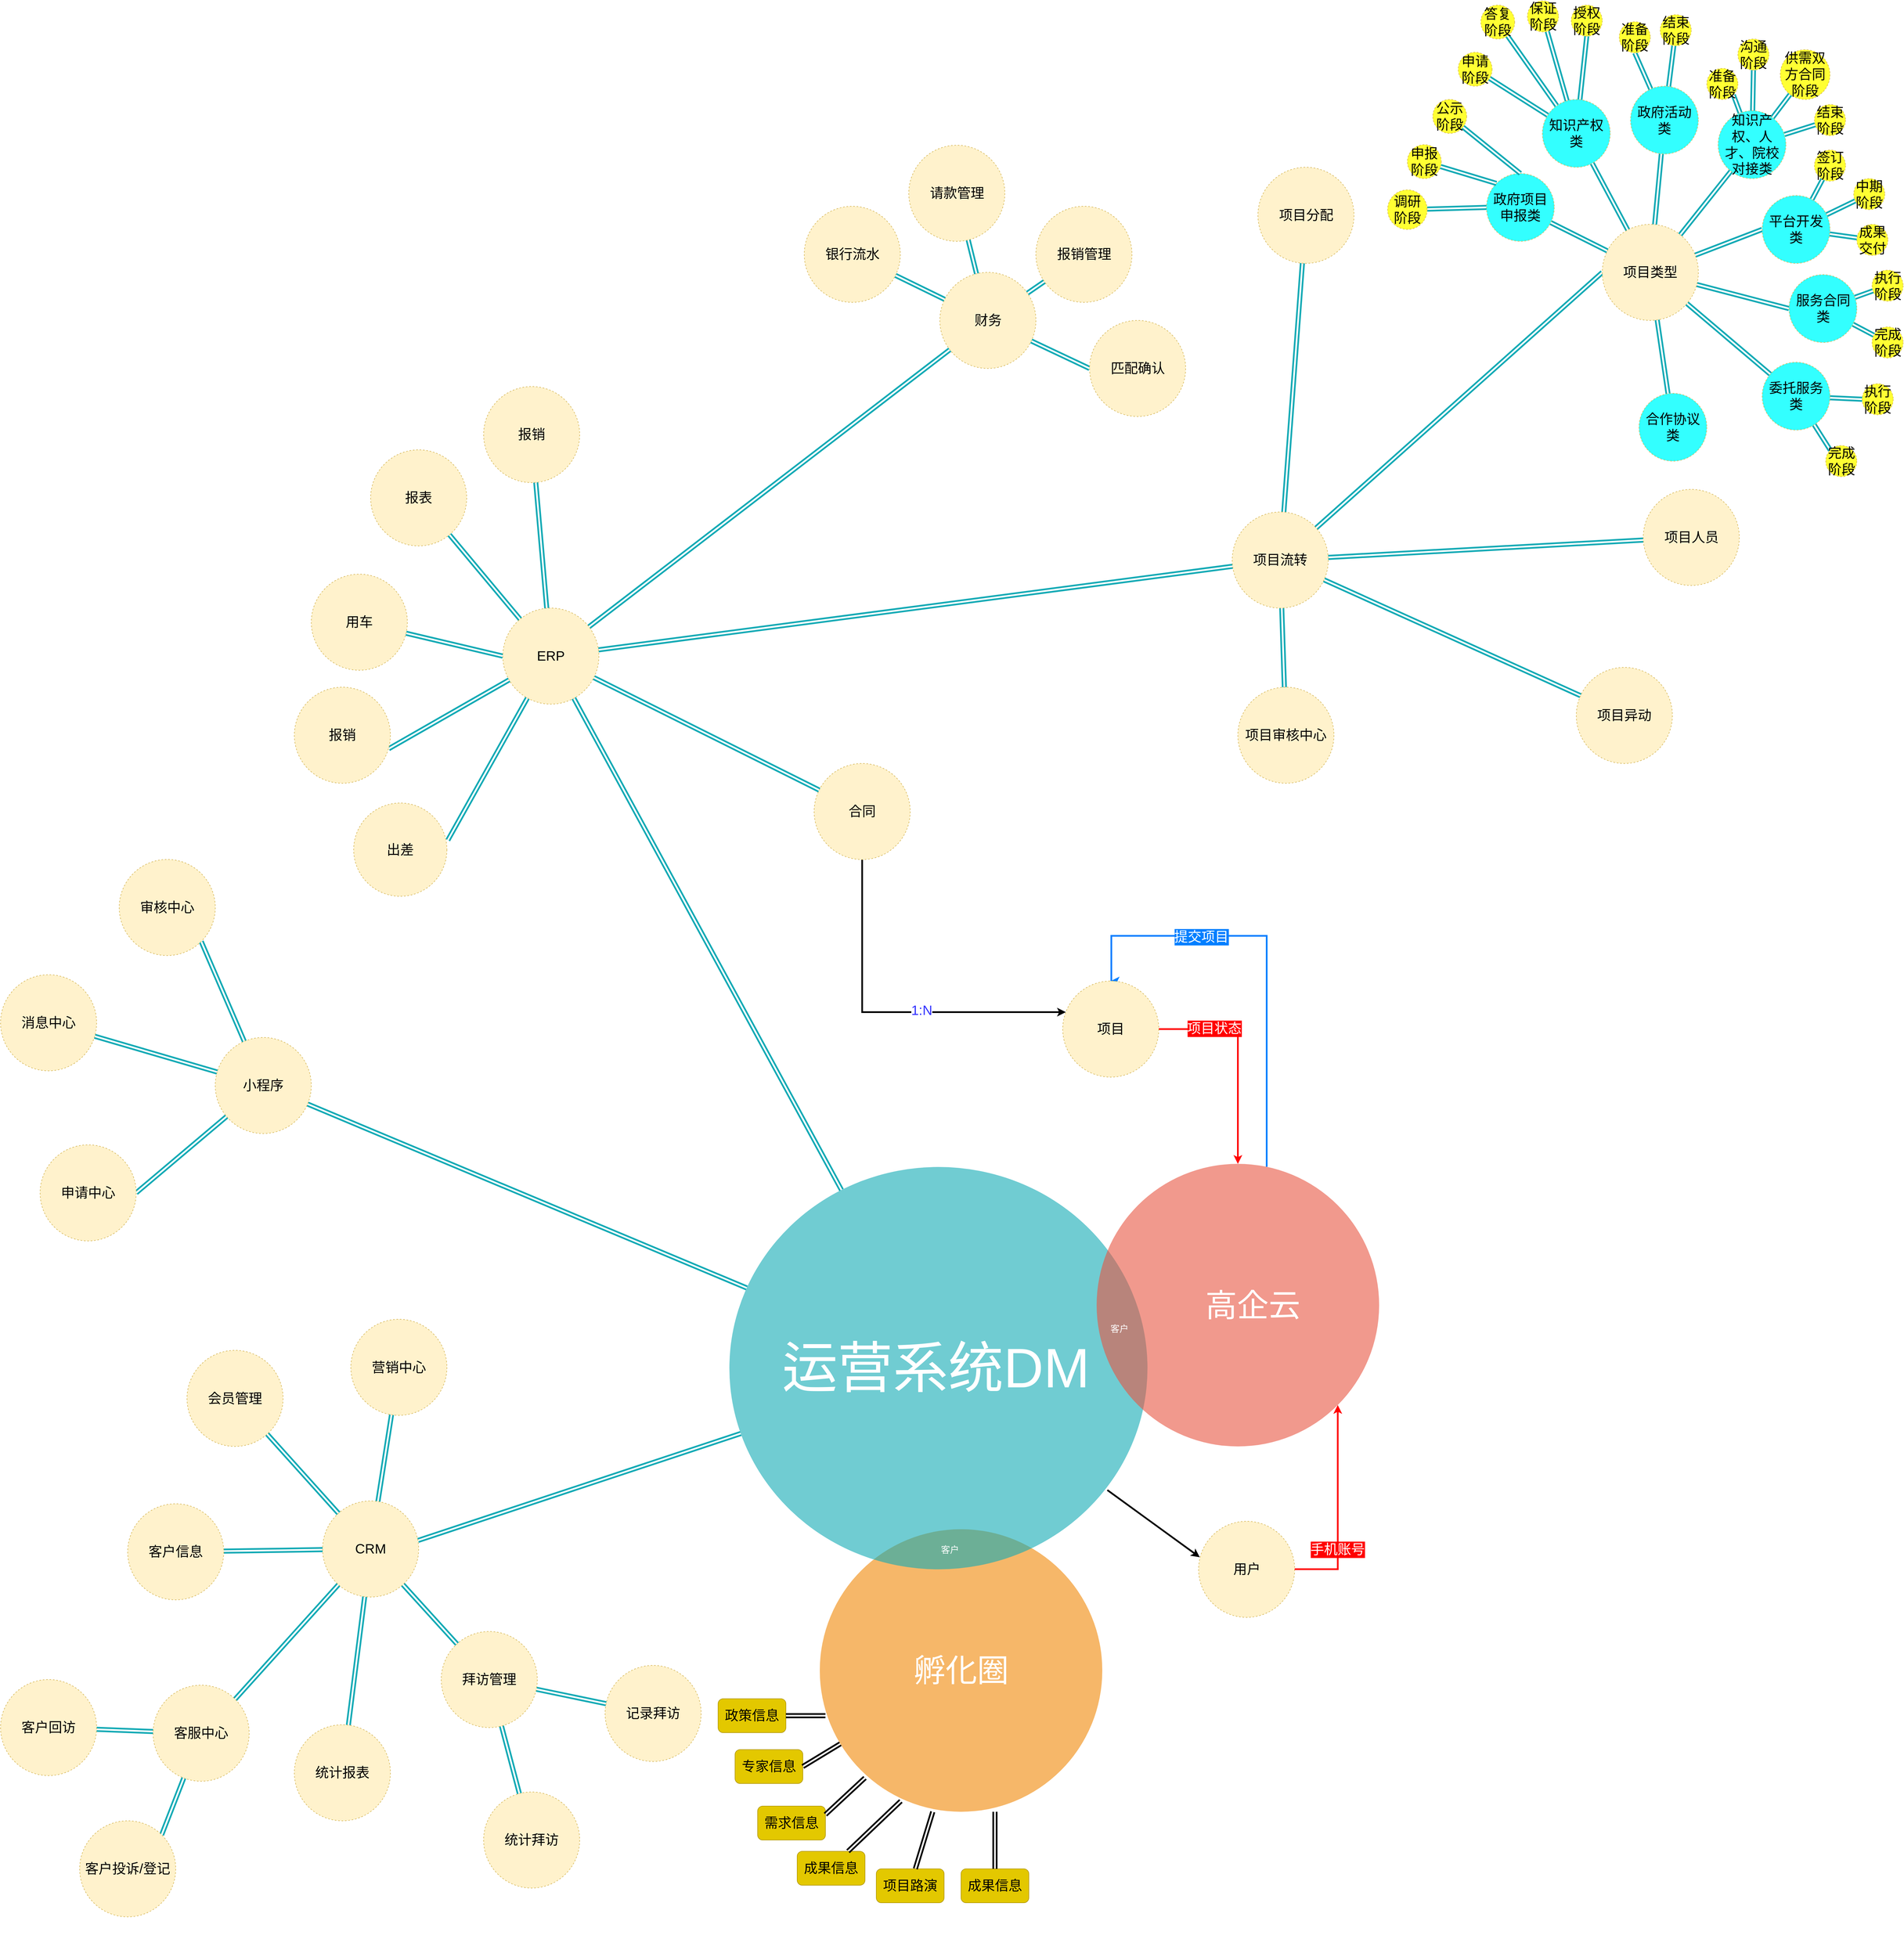 <mxfile version="10.6.5" type="github"><diagram id="3228e29e-7158-1315-38df-8450db1d8a1d" name="Page-1"><mxGraphModel dx="4021" dy="3314" grid="1" gridSize="10" guides="1" tooltips="1" connect="1" arrows="1" fold="1" page="1" pageScale="1" pageWidth="1169" pageHeight="827" background="#ffffff" math="0" shadow="0"><root><mxCell id="0"/><mxCell id="1" parent="0"/><mxCell id="21531" value="&lt;font style=&quot;font-size: 56px&quot;&gt;孵化圈&lt;/font&gt;" style="ellipse;fillColor=#F08705;opacity=60;strokeColor=none;html=1;fontColor=#FFFFFF;" parent="1" vertex="1"><mxGeometry x="-110" y="610.0" width="500" height="500" as="geometry"/></mxCell><mxCell id="K_L-0eqV742R1BbK6Dzr-21597" style="edgeStyle=none;shape=link;rounded=0;comic=0;orthogonalLoop=1;jettySize=auto;html=1;entryX=0.994;entryY=0.411;entryDx=0;entryDy=0;entryPerimeter=0;shadow=0;strokeColor=#12AAB5;strokeWidth=3;fontSize=24;fontColor=#3333FF;" edge="1" parent="1" source="21532" target="K_L-0eqV742R1BbK6Dzr-21596"><mxGeometry relative="1" as="geometry"/></mxCell><mxCell id="K_L-0eqV742R1BbK6Dzr-21622" style="edgeStyle=none;shape=link;rounded=0;comic=0;orthogonalLoop=1;jettySize=auto;html=1;shadow=0;strokeColor=#12AAB5;strokeWidth=3;fontSize=24;fontColor=#3333FF;" edge="1" parent="1" source="21532" target="K_L-0eqV742R1BbK6Dzr-21621"><mxGeometry relative="1" as="geometry"/></mxCell><mxCell id="21532" value="" style="ellipse;fillColor=#12AAB5;opacity=60;strokeColor=none;html=1;fontColor=#FFFFFF;" parent="1" vertex="1"><mxGeometry x="-270" y="-31" width="740" height="712" as="geometry"/></mxCell><mxCell id="K_L-0eqV742R1BbK6Dzr-21558" style="edgeStyle=orthogonalEdgeStyle;rounded=0;orthogonalLoop=1;jettySize=auto;html=1;entryX=0.5;entryY=0;entryDx=0;entryDy=0;strokeColor=#007FFF;strokeWidth=3;fontSize=24;fontColor=#FF0000;" edge="1" parent="1" source="21533" target="K_L-0eqV742R1BbK6Dzr-21546"><mxGeometry relative="1" as="geometry"><Array as="points"><mxPoint x="681" y="-440"/><mxPoint x="406" y="-440"/></Array></mxGeometry></mxCell><mxCell id="K_L-0eqV742R1BbK6Dzr-21559" value="提交项目" style="text;html=1;resizable=0;points=[];align=center;verticalAlign=middle;labelBackgroundColor=#007FFF;fontSize=24;labelBorderColor=none;fontColor=#FFFFFF;" vertex="1" connectable="0" parent="K_L-0eqV742R1BbK6Dzr-21558"><mxGeometry x="0.064" y="116" relative="1" as="geometry"><mxPoint as="offset"/></mxGeometry></mxCell><mxCell id="21533" value="" style="ellipse;fillColor=#e85642;opacity=60;strokeColor=none;html=1;fontColor=#FFFFFF;" parent="1" vertex="1"><mxGeometry x="380" y="-36.5" width="500" height="500" as="geometry"/></mxCell><mxCell id="21534" value="&lt;font style=&quot;font-size: 98px&quot;&gt;运营系统DM&lt;/font&gt;" style="text;fontSize=24;align=center;verticalAlign=middle;html=1;fontColor=#FFFFFF;" parent="1" vertex="1"><mxGeometry y="290" width="190" height="70" as="geometry"/></mxCell><mxCell id="21535" value="&lt;font style=&quot;font-size: 56px&quot;&gt;高企云&lt;/font&gt;" style="text;fontSize=24;align=center;verticalAlign=middle;html=1;fontColor=#FFFFFF;" parent="1" vertex="1"><mxGeometry x="560.5" y="178.5" width="190" height="70" as="geometry"/></mxCell><mxCell id="21536" value="孵化圈" style="text;fontSize=24;align=center;verticalAlign=middle;html=1;fontColor=#FFFFFF;" parent="1" vertex="1"><mxGeometry x="70" y="1296.0" width="190" height="70" as="geometry"/></mxCell><mxCell id="21537" value="客户" style="text;align=center;html=1;fontColor=#FFFFFF;fontSize=16;" parent="1" vertex="1"><mxGeometry x="400" y="238.5" width="40" height="40" as="geometry"/></mxCell><mxCell id="K_L-0eqV742R1BbK6Dzr-21556" style="edgeStyle=orthogonalEdgeStyle;rounded=0;orthogonalLoop=1;jettySize=auto;html=1;exitX=1;exitY=0.5;exitDx=0;exitDy=0;strokeColor=#FF0000;strokeWidth=3;fontSize=24;" edge="1" parent="1" source="K_L-0eqV742R1BbK6Dzr-21546" target="21533"><mxGeometry relative="1" as="geometry"/></mxCell><mxCell id="K_L-0eqV742R1BbK6Dzr-21557" value="项目状态" style="text;html=1;resizable=0;points=[];align=center;verticalAlign=middle;labelBackgroundColor=#FF0000;fontSize=24;labelBorderColor=none;fontColor=#FFFFFF;" vertex="1" connectable="0" parent="K_L-0eqV742R1BbK6Dzr-21556"><mxGeometry x="-0.481" y="1" relative="1" as="geometry"><mxPoint as="offset"/></mxGeometry></mxCell><mxCell id="K_L-0eqV742R1BbK6Dzr-21546" value="项目" style="ellipse;whiteSpace=wrap;html=1;aspect=fixed;fillColor=#fff2cc;strokeColor=#d6b656;dashed=1;fontSize=24;" vertex="1" parent="1"><mxGeometry x="320" y="-360" width="170" height="170" as="geometry"/></mxCell><mxCell id="K_L-0eqV742R1BbK6Dzr-21560" value="用户" style="ellipse;whiteSpace=wrap;html=1;aspect=fixed;fillColor=#fff2cc;strokeColor=#d6b656;dashed=1;fontSize=24;" vertex="1" parent="1"><mxGeometry x="560.5" y="596" width="170" height="170" as="geometry"/></mxCell><mxCell id="K_L-0eqV742R1BbK6Dzr-21561" value="客户" style="text;align=center;html=1;fontColor=#FFFFFF;fontSize=16;" vertex="1" parent="1"><mxGeometry x="100" y="630" width="40" height="40" as="geometry"/></mxCell><mxCell id="K_L-0eqV742R1BbK6Dzr-21562" value="" style="endArrow=classic;html=1;strokeColor=#000000;strokeWidth=3;fontSize=24;fontColor=#3333FF;entryX=0.012;entryY=0.374;entryDx=0;entryDy=0;exitX=0.904;exitY=0.803;exitDx=0;exitDy=0;exitPerimeter=0;entryPerimeter=0;" edge="1" parent="1" source="21532" target="K_L-0eqV742R1BbK6Dzr-21560"><mxGeometry width="50" height="50" relative="1" as="geometry"><mxPoint x="350" y="590" as="sourcePoint"/><mxPoint x="400" y="540" as="targetPoint"/></mxGeometry></mxCell><mxCell id="K_L-0eqV742R1BbK6Dzr-21565" style="edgeStyle=orthogonalEdgeStyle;rounded=0;orthogonalLoop=1;jettySize=auto;html=1;exitX=1;exitY=0.5;exitDx=0;exitDy=0;strokeColor=#FF0000;strokeWidth=3;fontSize=24;entryX=1;entryY=1;entryDx=0;entryDy=0;" edge="1" parent="1" target="21533"><mxGeometry relative="1" as="geometry"><mxPoint x="730.5" y="680.8" as="sourcePoint"/><mxPoint x="870.5" y="919.3" as="targetPoint"/><Array as="points"><mxPoint x="807" y="681"/></Array></mxGeometry></mxCell><mxCell id="K_L-0eqV742R1BbK6Dzr-21566" value="手机账号" style="text;html=1;resizable=0;points=[];align=center;verticalAlign=bottom;labelBackgroundColor=#FF0000;fontSize=24;labelBorderColor=none;fontColor=#FFFFFF;" vertex="1" connectable="0" parent="K_L-0eqV742R1BbK6Dzr-21565"><mxGeometry x="-0.481" y="1" relative="1" as="geometry"><mxPoint as="offset"/></mxGeometry></mxCell><mxCell id="K_L-0eqV742R1BbK6Dzr-21567" value="&lt;font color=&quot;#000000&quot;&gt;政策信息&lt;/font&gt;" style="rounded=1;whiteSpace=wrap;html=1;labelBackgroundColor=none;fontSize=24;fontColor=#ffffff;fillColor=#e3c800;strokeColor=#B09500;" vertex="1" parent="1"><mxGeometry x="-290" y="910" width="120" height="60" as="geometry"/></mxCell><mxCell id="K_L-0eqV742R1BbK6Dzr-21568" value="" style="endArrow=classic;html=1;strokeColor=#000000;strokeWidth=3;fontSize=24;fontColor=#3333FF;entryX=1;entryY=0.5;entryDx=0;entryDy=0;shape=link;" edge="1" parent="1" target="K_L-0eqV742R1BbK6Dzr-21567"><mxGeometry width="50" height="50" relative="1" as="geometry"><mxPoint x="-100" y="940" as="sourcePoint"/><mxPoint x="-50" y="890" as="targetPoint"/></mxGeometry></mxCell><mxCell id="K_L-0eqV742R1BbK6Dzr-21569" value="&lt;font color=&quot;#000000&quot;&gt;专家信息&lt;/font&gt;" style="rounded=1;whiteSpace=wrap;html=1;labelBackgroundColor=none;fontSize=24;fontColor=#ffffff;fillColor=#e3c800;strokeColor=#B09500;" vertex="1" parent="1"><mxGeometry x="-260" y="1000" width="120" height="60" as="geometry"/></mxCell><mxCell id="K_L-0eqV742R1BbK6Dzr-21570" value="" style="endArrow=classic;html=1;strokeColor=#000000;strokeWidth=3;fontSize=24;fontColor=#3333FF;entryX=1;entryY=0.5;entryDx=0;entryDy=0;shape=link;" edge="1" parent="1" source="21531" target="K_L-0eqV742R1BbK6Dzr-21569"><mxGeometry width="50" height="50" relative="1" as="geometry"><mxPoint x="-70" y="1010" as="sourcePoint"/><mxPoint x="-20" y="960" as="targetPoint"/></mxGeometry></mxCell><mxCell id="K_L-0eqV742R1BbK6Dzr-21571" value="&lt;font color=&quot;#000000&quot;&gt;需求信息&lt;/font&gt;" style="rounded=1;whiteSpace=wrap;html=1;labelBackgroundColor=none;fontSize=24;fontColor=#ffffff;fillColor=#e3c800;strokeColor=#B09500;" vertex="1" parent="1"><mxGeometry x="-220" y="1100" width="120" height="60" as="geometry"/></mxCell><mxCell id="K_L-0eqV742R1BbK6Dzr-21572" value="" style="endArrow=classic;html=1;strokeColor=#000000;strokeWidth=3;fontSize=24;fontColor=#3333FF;entryX=1;entryY=0.25;entryDx=0;entryDy=0;shape=link;" edge="1" parent="1" target="K_L-0eqV742R1BbK6Dzr-21571"><mxGeometry width="50" height="50" relative="1" as="geometry"><mxPoint x="-30" y="1050" as="sourcePoint"/><mxPoint x="20" y="1000" as="targetPoint"/></mxGeometry></mxCell><mxCell id="K_L-0eqV742R1BbK6Dzr-21573" value="&lt;font color=&quot;#000000&quot;&gt;成果信息&lt;/font&gt;" style="rounded=1;whiteSpace=wrap;html=1;labelBackgroundColor=none;fontSize=24;fontColor=#ffffff;fillColor=#e3c800;strokeColor=#B09500;" vertex="1" parent="1"><mxGeometry x="-150" y="1180" width="120" height="60" as="geometry"/></mxCell><mxCell id="K_L-0eqV742R1BbK6Dzr-21574" value="" style="endArrow=classic;html=1;strokeColor=#000000;strokeWidth=3;fontSize=24;fontColor=#3333FF;entryX=0.75;entryY=0;entryDx=0;entryDy=0;exitX=0.287;exitY=0.962;exitDx=0;exitDy=0;exitPerimeter=0;shape=link;" edge="1" parent="1" source="21531" target="K_L-0eqV742R1BbK6Dzr-21573"><mxGeometry width="50" height="50" relative="1" as="geometry"><mxPoint x="130" y="1110" as="sourcePoint"/><mxPoint x="180" y="1060" as="targetPoint"/></mxGeometry></mxCell><mxCell id="K_L-0eqV742R1BbK6Dzr-21576" value="&lt;font color=&quot;#000000&quot;&gt;项目路演&lt;/font&gt;" style="rounded=1;whiteSpace=wrap;html=1;labelBackgroundColor=none;fontSize=24;fontColor=#ffffff;fillColor=#e3c800;strokeColor=#B09500;" vertex="1" parent="1"><mxGeometry x="-10" y="1211" width="120" height="60" as="geometry"/></mxCell><mxCell id="K_L-0eqV742R1BbK6Dzr-21577" value="" style="endArrow=classic;html=1;strokeColor=#000000;strokeWidth=3;fontSize=24;fontColor=#3333FF;shape=link;" edge="1" parent="1" target="K_L-0eqV742R1BbK6Dzr-21576"><mxGeometry width="50" height="50" relative="1" as="geometry"><mxPoint x="90" y="1110" as="sourcePoint"/><mxPoint x="140" y="1060" as="targetPoint"/></mxGeometry></mxCell><mxCell id="K_L-0eqV742R1BbK6Dzr-21578" value="&lt;font color=&quot;#000000&quot;&gt;成果信息&lt;/font&gt;" style="rounded=1;whiteSpace=wrap;html=1;labelBackgroundColor=none;fontSize=24;fontColor=#ffffff;fillColor=#e3c800;strokeColor=#B09500;" vertex="1" parent="1"><mxGeometry x="140" y="1211" width="120" height="60" as="geometry"/></mxCell><mxCell id="K_L-0eqV742R1BbK6Dzr-21580" value="" style="endArrow=classic;html=1;strokeColor=#000000;strokeWidth=3;fontSize=24;fontColor=#3333FF;entryX=0.5;entryY=0;entryDx=0;entryDy=0;shape=link;" edge="1" parent="1" target="K_L-0eqV742R1BbK6Dzr-21578"><mxGeometry width="50" height="50" relative="1" as="geometry"><mxPoint x="200" y="1110" as="sourcePoint"/><mxPoint x="250" y="1060" as="targetPoint"/></mxGeometry></mxCell><mxCell id="K_L-0eqV742R1BbK6Dzr-21584" style="edgeStyle=orthogonalEdgeStyle;rounded=0;orthogonalLoop=1;jettySize=auto;html=1;strokeColor=#000000;strokeWidth=3;fontSize=24;fontColor=#3333FF;" edge="1" parent="1" source="K_L-0eqV742R1BbK6Dzr-21581" target="K_L-0eqV742R1BbK6Dzr-21546"><mxGeometry relative="1" as="geometry"><Array as="points"><mxPoint x="250" y="-305"/><mxPoint x="250" y="-305"/></Array></mxGeometry></mxCell><mxCell id="K_L-0eqV742R1BbK6Dzr-21585" value="1:N&lt;br&gt;" style="text;html=1;resizable=0;points=[];align=center;verticalAlign=middle;labelBackgroundColor=#ffffff;fontSize=24;fontColor=#3333FF;" vertex="1" connectable="0" parent="K_L-0eqV742R1BbK6Dzr-21584"><mxGeometry x="0.504" y="99" relative="1" as="geometry"><mxPoint x="-99" y="96" as="offset"/></mxGeometry></mxCell><mxCell id="K_L-0eqV742R1BbK6Dzr-21581" value="合同" style="ellipse;whiteSpace=wrap;html=1;aspect=fixed;fillColor=#fff2cc;strokeColor=#d6b656;dashed=1;fontSize=24;" vertex="1" parent="1"><mxGeometry x="-120" y="-745" width="170" height="170" as="geometry"/></mxCell><mxCell id="K_L-0eqV742R1BbK6Dzr-21632" style="edgeStyle=none;shape=link;rounded=0;comic=0;orthogonalLoop=1;jettySize=auto;html=1;shadow=0;strokeColor=#12AAB5;strokeWidth=3;fontSize=24;fontColor=#3333FF;" edge="1" parent="1" source="K_L-0eqV742R1BbK6Dzr-21586" target="K_L-0eqV742R1BbK6Dzr-21630"><mxGeometry relative="1" as="geometry"/></mxCell><mxCell id="K_L-0eqV742R1BbK6Dzr-21633" style="edgeStyle=none;shape=link;rounded=0;comic=0;orthogonalLoop=1;jettySize=auto;html=1;shadow=0;strokeColor=#12AAB5;strokeWidth=3;fontSize=24;fontColor=#3333FF;" edge="1" parent="1" source="K_L-0eqV742R1BbK6Dzr-21586" target="K_L-0eqV742R1BbK6Dzr-21629"><mxGeometry relative="1" as="geometry"/></mxCell><mxCell id="K_L-0eqV742R1BbK6Dzr-21634" style="edgeStyle=none;shape=link;rounded=0;comic=0;orthogonalLoop=1;jettySize=auto;html=1;shadow=0;strokeColor=#12AAB5;strokeWidth=3;fontSize=24;fontColor=#3333FF;" edge="1" parent="1" source="K_L-0eqV742R1BbK6Dzr-21586" target="K_L-0eqV742R1BbK6Dzr-21631"><mxGeometry relative="1" as="geometry"/></mxCell><mxCell id="K_L-0eqV742R1BbK6Dzr-21636" style="edgeStyle=none;shape=link;rounded=0;comic=0;orthogonalLoop=1;jettySize=auto;html=1;entryX=0;entryY=0.5;entryDx=0;entryDy=0;shadow=0;strokeColor=#12AAB5;strokeWidth=3;fontSize=24;fontColor=#3333FF;" edge="1" parent="1" source="K_L-0eqV742R1BbK6Dzr-21586" target="K_L-0eqV742R1BbK6Dzr-21635"><mxGeometry relative="1" as="geometry"/></mxCell><mxCell id="K_L-0eqV742R1BbK6Dzr-21586" value="财务" style="ellipse;whiteSpace=wrap;html=1;aspect=fixed;fillColor=#fff2cc;strokeColor=#d6b656;dashed=1;fontSize=24;" vertex="1" parent="1"><mxGeometry x="102.5" y="-1614.0" width="170" height="170" as="geometry"/></mxCell><mxCell id="K_L-0eqV742R1BbK6Dzr-21592" style="edgeStyle=none;shape=link;rounded=0;comic=0;orthogonalLoop=1;jettySize=auto;html=1;shadow=0;strokeColor=#12AAB5;strokeWidth=3;fontSize=24;fontColor=#3333FF;" edge="1" parent="1" source="K_L-0eqV742R1BbK6Dzr-21588" target="K_L-0eqV742R1BbK6Dzr-21586"><mxGeometry relative="1" as="geometry"/></mxCell><mxCell id="K_L-0eqV742R1BbK6Dzr-21593" style="edgeStyle=none;shape=link;rounded=0;comic=0;orthogonalLoop=1;jettySize=auto;html=1;shadow=0;strokeColor=#12AAB5;strokeWidth=3;fontSize=24;fontColor=#3333FF;" edge="1" parent="1" source="K_L-0eqV742R1BbK6Dzr-21588" target="K_L-0eqV742R1BbK6Dzr-21591"><mxGeometry relative="1" as="geometry"/></mxCell><mxCell id="K_L-0eqV742R1BbK6Dzr-21594" style="edgeStyle=none;shape=link;rounded=0;comic=0;orthogonalLoop=1;jettySize=auto;html=1;shadow=0;strokeColor=#12AAB5;strokeWidth=3;fontSize=24;fontColor=#3333FF;" edge="1" parent="1" source="K_L-0eqV742R1BbK6Dzr-21588" target="K_L-0eqV742R1BbK6Dzr-21590"><mxGeometry relative="1" as="geometry"/></mxCell><mxCell id="K_L-0eqV742R1BbK6Dzr-21595" style="edgeStyle=none;shape=link;rounded=0;comic=0;orthogonalLoop=1;jettySize=auto;html=1;shadow=0;strokeColor=#12AAB5;strokeWidth=3;fontSize=24;fontColor=#3333FF;" edge="1" parent="1" source="K_L-0eqV742R1BbK6Dzr-21588" target="K_L-0eqV742R1BbK6Dzr-21581"><mxGeometry relative="1" as="geometry"/></mxCell><mxCell id="K_L-0eqV742R1BbK6Dzr-21639" style="edgeStyle=none;shape=link;rounded=0;comic=0;orthogonalLoop=1;jettySize=auto;html=1;entryX=1.01;entryY=0.398;entryDx=0;entryDy=0;entryPerimeter=0;shadow=0;strokeColor=#12AAB5;strokeWidth=3;fontSize=24;fontColor=#3333FF;" edge="1" parent="1" source="K_L-0eqV742R1BbK6Dzr-21588" target="K_L-0eqV742R1BbK6Dzr-21638"><mxGeometry relative="1" as="geometry"/></mxCell><mxCell id="K_L-0eqV742R1BbK6Dzr-21641" style="edgeStyle=none;shape=link;rounded=0;comic=0;orthogonalLoop=1;jettySize=auto;html=1;entryX=0.982;entryY=0.641;entryDx=0;entryDy=0;entryPerimeter=0;shadow=0;strokeColor=#12AAB5;strokeWidth=3;fontSize=24;fontColor=#3333FF;" edge="1" parent="1" source="K_L-0eqV742R1BbK6Dzr-21588" target="K_L-0eqV742R1BbK6Dzr-21640"><mxGeometry relative="1" as="geometry"/></mxCell><mxCell id="K_L-0eqV742R1BbK6Dzr-21643" style="edgeStyle=none;shape=link;rounded=0;comic=0;orthogonalLoop=1;jettySize=auto;html=1;exitX=0;exitY=0.5;exitDx=0;exitDy=0;shadow=0;strokeColor=#12AAB5;strokeWidth=3;fontSize=24;fontColor=#3333FF;" edge="1" parent="1" source="K_L-0eqV742R1BbK6Dzr-21588" target="K_L-0eqV742R1BbK6Dzr-21642"><mxGeometry relative="1" as="geometry"/></mxCell><mxCell id="K_L-0eqV742R1BbK6Dzr-21645" style="edgeStyle=none;shape=link;rounded=0;comic=0;orthogonalLoop=1;jettySize=auto;html=1;shadow=0;strokeColor=#12AAB5;strokeWidth=3;fontSize=24;fontColor=#3333FF;" edge="1" parent="1" source="K_L-0eqV742R1BbK6Dzr-21588" target="K_L-0eqV742R1BbK6Dzr-21644"><mxGeometry relative="1" as="geometry"/></mxCell><mxCell id="K_L-0eqV742R1BbK6Dzr-21588" value="ERP" style="ellipse;whiteSpace=wrap;html=1;aspect=fixed;fillColor=#fff2cc;strokeColor=#d6b656;dashed=1;fontSize=24;" vertex="1" parent="1"><mxGeometry x="-671" y="-1020" width="170" height="170" as="geometry"/></mxCell><mxCell id="K_L-0eqV742R1BbK6Dzr-21589" value="" style="endArrow=classic;html=1;strokeColor=#12AAB5;strokeWidth=3;fontSize=24;fontColor=#3333FF;shape=link;elbow=vertical;" edge="1" parent="1" source="21532" target="K_L-0eqV742R1BbK6Dzr-21588"><mxGeometry width="50" height="50" relative="1" as="geometry"><mxPoint x="-126.36" y="61.106" as="sourcePoint"/><mxPoint x="-279.426" y="-115.684" as="targetPoint"/></mxGeometry></mxCell><mxCell id="K_L-0eqV742R1BbK6Dzr-21590" value="报销" style="ellipse;whiteSpace=wrap;html=1;aspect=fixed;fillColor=#fff2cc;strokeColor=#d6b656;dashed=1;fontSize=24;" vertex="1" parent="1"><mxGeometry x="-705" y="-1412" width="170" height="170" as="geometry"/></mxCell><mxCell id="K_L-0eqV742R1BbK6Dzr-21591" value="报表" style="ellipse;whiteSpace=wrap;html=1;aspect=fixed;fillColor=#fff2cc;strokeColor=#d6b656;dashed=1;fontSize=24;" vertex="1" parent="1"><mxGeometry x="-905" y="-1300" width="170" height="170" as="geometry"/></mxCell><mxCell id="K_L-0eqV742R1BbK6Dzr-21605" style="edgeStyle=none;shape=link;rounded=0;comic=0;orthogonalLoop=1;jettySize=auto;html=1;entryX=1;entryY=0;entryDx=0;entryDy=0;shadow=0;strokeColor=#12AAB5;strokeWidth=3;fontSize=24;fontColor=#3333FF;" edge="1" parent="1" source="K_L-0eqV742R1BbK6Dzr-21596" target="K_L-0eqV742R1BbK6Dzr-21600"><mxGeometry relative="1" as="geometry"/></mxCell><mxCell id="K_L-0eqV742R1BbK6Dzr-21608" style="edgeStyle=none;shape=link;rounded=0;comic=0;orthogonalLoop=1;jettySize=auto;html=1;shadow=0;strokeColor=#12AAB5;strokeWidth=3;fontSize=24;fontColor=#3333FF;" edge="1" parent="1" source="K_L-0eqV742R1BbK6Dzr-21596" target="K_L-0eqV742R1BbK6Dzr-21603"><mxGeometry relative="1" as="geometry"/></mxCell><mxCell id="K_L-0eqV742R1BbK6Dzr-21609" style="edgeStyle=none;shape=link;rounded=0;comic=0;orthogonalLoop=1;jettySize=auto;html=1;shadow=0;strokeColor=#12AAB5;strokeWidth=3;fontSize=24;fontColor=#3333FF;" edge="1" parent="1" source="K_L-0eqV742R1BbK6Dzr-21596" target="K_L-0eqV742R1BbK6Dzr-21604"><mxGeometry relative="1" as="geometry"/></mxCell><mxCell id="K_L-0eqV742R1BbK6Dzr-21610" style="edgeStyle=none;shape=link;rounded=0;comic=0;orthogonalLoop=1;jettySize=auto;html=1;shadow=0;strokeColor=#12AAB5;strokeWidth=3;fontSize=24;fontColor=#3333FF;" edge="1" parent="1" source="K_L-0eqV742R1BbK6Dzr-21596" target="K_L-0eqV742R1BbK6Dzr-21598"><mxGeometry relative="1" as="geometry"/></mxCell><mxCell id="K_L-0eqV742R1BbK6Dzr-21612" style="edgeStyle=none;shape=link;rounded=0;comic=0;orthogonalLoop=1;jettySize=auto;html=1;shadow=0;strokeColor=#12AAB5;strokeWidth=3;fontSize=24;fontColor=#3333FF;" edge="1" parent="1" source="K_L-0eqV742R1BbK6Dzr-21596" target="K_L-0eqV742R1BbK6Dzr-21611"><mxGeometry relative="1" as="geometry"/></mxCell><mxCell id="K_L-0eqV742R1BbK6Dzr-21615" style="edgeStyle=none;shape=link;rounded=0;comic=0;orthogonalLoop=1;jettySize=auto;html=1;shadow=0;strokeColor=#12AAB5;strokeWidth=3;fontSize=24;fontColor=#3333FF;" edge="1" parent="1" source="K_L-0eqV742R1BbK6Dzr-21596" target="K_L-0eqV742R1BbK6Dzr-21614"><mxGeometry relative="1" as="geometry"/></mxCell><mxCell id="K_L-0eqV742R1BbK6Dzr-21596" value="CRM" style="ellipse;whiteSpace=wrap;html=1;aspect=fixed;fillColor=#fff2cc;strokeColor=#d6b656;dashed=1;fontSize=24;" vertex="1" parent="1"><mxGeometry x="-990" y="560" width="170" height="170" as="geometry"/></mxCell><mxCell id="K_L-0eqV742R1BbK6Dzr-21598" value="营销中心" style="ellipse;whiteSpace=wrap;html=1;aspect=fixed;fillColor=#fff2cc;strokeColor=#d6b656;dashed=1;fontSize=24;" vertex="1" parent="1"><mxGeometry x="-940" y="238.5" width="170" height="170" as="geometry"/></mxCell><mxCell id="K_L-0eqV742R1BbK6Dzr-21606" style="edgeStyle=none;shape=link;rounded=0;comic=0;orthogonalLoop=1;jettySize=auto;html=1;shadow=0;strokeColor=#12AAB5;strokeWidth=3;fontSize=24;fontColor=#3333FF;" edge="1" parent="1" source="K_L-0eqV742R1BbK6Dzr-21600" target="K_L-0eqV742R1BbK6Dzr-21601"><mxGeometry relative="1" as="geometry"/></mxCell><mxCell id="K_L-0eqV742R1BbK6Dzr-21607" style="edgeStyle=none;shape=link;rounded=0;comic=0;orthogonalLoop=1;jettySize=auto;html=1;entryX=1;entryY=0;entryDx=0;entryDy=0;shadow=0;strokeColor=#12AAB5;strokeWidth=3;fontSize=24;fontColor=#3333FF;" edge="1" parent="1" source="K_L-0eqV742R1BbK6Dzr-21600" target="K_L-0eqV742R1BbK6Dzr-21602"><mxGeometry relative="1" as="geometry"/></mxCell><mxCell id="K_L-0eqV742R1BbK6Dzr-21600" value="客服中心" style="ellipse;whiteSpace=wrap;html=1;aspect=fixed;fillColor=#fff2cc;strokeColor=#d6b656;dashed=1;fontSize=24;" vertex="1" parent="1"><mxGeometry x="-1290" y="886" width="170" height="170" as="geometry"/></mxCell><mxCell id="K_L-0eqV742R1BbK6Dzr-21601" value="客户回访" style="ellipse;whiteSpace=wrap;html=1;aspect=fixed;fillColor=#fff2cc;strokeColor=#d6b656;dashed=1;fontSize=24;" vertex="1" parent="1"><mxGeometry x="-1560" y="876" width="170" height="170" as="geometry"/></mxCell><mxCell id="K_L-0eqV742R1BbK6Dzr-21602" value="客户投诉/登记" style="ellipse;whiteSpace=wrap;html=1;aspect=fixed;fillColor=#fff2cc;strokeColor=#d6b656;dashed=1;fontSize=24;" vertex="1" parent="1"><mxGeometry x="-1420" y="1126" width="170" height="170" as="geometry"/></mxCell><mxCell id="K_L-0eqV742R1BbK6Dzr-21603" value="客户信息" style="ellipse;whiteSpace=wrap;html=1;aspect=fixed;fillColor=#fff2cc;strokeColor=#d6b656;dashed=1;fontSize=24;" vertex="1" parent="1"><mxGeometry x="-1335" y="565" width="170" height="170" as="geometry"/></mxCell><mxCell id="K_L-0eqV742R1BbK6Dzr-21604" value="会员管理" style="ellipse;whiteSpace=wrap;html=1;aspect=fixed;fillColor=#fff2cc;strokeColor=#d6b656;dashed=1;fontSize=24;" vertex="1" parent="1"><mxGeometry x="-1230" y="293.5" width="170" height="170" as="geometry"/></mxCell><mxCell id="K_L-0eqV742R1BbK6Dzr-21611" value="统计报表" style="ellipse;whiteSpace=wrap;html=1;aspect=fixed;fillColor=#fff2cc;strokeColor=#d6b656;dashed=1;fontSize=24;" vertex="1" parent="1"><mxGeometry x="-1040" y="956" width="170" height="170" as="geometry"/></mxCell><mxCell id="K_L-0eqV742R1BbK6Dzr-21619" style="edgeStyle=none;shape=link;rounded=0;comic=0;orthogonalLoop=1;jettySize=auto;html=1;shadow=0;strokeColor=#12AAB5;strokeWidth=3;fontSize=24;fontColor=#3333FF;" edge="1" parent="1" source="K_L-0eqV742R1BbK6Dzr-21614" target="K_L-0eqV742R1BbK6Dzr-21616"><mxGeometry relative="1" as="geometry"/></mxCell><mxCell id="K_L-0eqV742R1BbK6Dzr-21620" style="edgeStyle=none;shape=link;rounded=0;comic=0;orthogonalLoop=1;jettySize=auto;html=1;shadow=0;strokeColor=#12AAB5;strokeWidth=3;fontSize=24;fontColor=#3333FF;" edge="1" parent="1" source="K_L-0eqV742R1BbK6Dzr-21614" target="K_L-0eqV742R1BbK6Dzr-21617"><mxGeometry relative="1" as="geometry"/></mxCell><mxCell id="K_L-0eqV742R1BbK6Dzr-21614" value="拜访管理" style="ellipse;whiteSpace=wrap;html=1;aspect=fixed;fillColor=#fff2cc;strokeColor=#d6b656;dashed=1;fontSize=24;" vertex="1" parent="1"><mxGeometry x="-780" y="791" width="170" height="170" as="geometry"/></mxCell><mxCell id="K_L-0eqV742R1BbK6Dzr-21616" value="记录拜访" style="ellipse;whiteSpace=wrap;html=1;aspect=fixed;fillColor=#fff2cc;strokeColor=#d6b656;dashed=1;fontSize=24;" vertex="1" parent="1"><mxGeometry x="-490" y="851" width="170" height="170" as="geometry"/></mxCell><mxCell id="K_L-0eqV742R1BbK6Dzr-21617" value="统计拜访" style="ellipse;whiteSpace=wrap;html=1;aspect=fixed;fillColor=#fff2cc;strokeColor=#d6b656;dashed=1;fontSize=24;" vertex="1" parent="1"><mxGeometry x="-705" y="1075" width="170" height="170" as="geometry"/></mxCell><mxCell id="K_L-0eqV742R1BbK6Dzr-21625" style="edgeStyle=none;shape=link;rounded=0;comic=0;orthogonalLoop=1;jettySize=auto;html=1;entryX=1;entryY=1;entryDx=0;entryDy=0;shadow=0;strokeColor=#12AAB5;strokeWidth=3;fontSize=24;fontColor=#3333FF;" edge="1" parent="1" source="K_L-0eqV742R1BbK6Dzr-21621" target="K_L-0eqV742R1BbK6Dzr-21623"><mxGeometry relative="1" as="geometry"/></mxCell><mxCell id="K_L-0eqV742R1BbK6Dzr-21626" style="edgeStyle=none;shape=link;rounded=0;comic=0;orthogonalLoop=1;jettySize=auto;html=1;shadow=0;strokeColor=#12AAB5;strokeWidth=3;fontSize=24;fontColor=#3333FF;" edge="1" parent="1" source="K_L-0eqV742R1BbK6Dzr-21621" target="K_L-0eqV742R1BbK6Dzr-21624"><mxGeometry relative="1" as="geometry"/></mxCell><mxCell id="K_L-0eqV742R1BbK6Dzr-21628" style="edgeStyle=none;shape=link;rounded=0;comic=0;orthogonalLoop=1;jettySize=auto;html=1;entryX=1;entryY=0.5;entryDx=0;entryDy=0;shadow=0;strokeColor=#12AAB5;strokeWidth=3;fontSize=24;fontColor=#3333FF;" edge="1" parent="1" source="K_L-0eqV742R1BbK6Dzr-21621" target="K_L-0eqV742R1BbK6Dzr-21627"><mxGeometry relative="1" as="geometry"/></mxCell><mxCell id="K_L-0eqV742R1BbK6Dzr-21621" value="小程序" style="ellipse;whiteSpace=wrap;html=1;aspect=fixed;fillColor=#fff2cc;strokeColor=#d6b656;dashed=1;fontSize=24;" vertex="1" parent="1"><mxGeometry x="-1180" y="-260.167" width="170" height="170" as="geometry"/></mxCell><mxCell id="K_L-0eqV742R1BbK6Dzr-21623" value="审核中心" style="ellipse;whiteSpace=wrap;html=1;aspect=fixed;fillColor=#fff2cc;strokeColor=#d6b656;dashed=1;fontSize=24;" vertex="1" parent="1"><mxGeometry x="-1350" y="-575.167" width="170" height="170" as="geometry"/></mxCell><mxCell id="K_L-0eqV742R1BbK6Dzr-21624" value="消息中心" style="ellipse;whiteSpace=wrap;html=1;aspect=fixed;fillColor=#fff2cc;strokeColor=#d6b656;dashed=1;fontSize=24;" vertex="1" parent="1"><mxGeometry x="-1560" y="-371.167" width="170" height="170" as="geometry"/></mxCell><mxCell id="K_L-0eqV742R1BbK6Dzr-21627" value="申请中心" style="ellipse;whiteSpace=wrap;html=1;aspect=fixed;fillColor=#fff2cc;strokeColor=#d6b656;dashed=1;fontSize=24;" vertex="1" parent="1"><mxGeometry x="-1490" y="-70.167" width="170" height="170" as="geometry"/></mxCell><mxCell id="K_L-0eqV742R1BbK6Dzr-21629" value="报销管理" style="ellipse;whiteSpace=wrap;html=1;aspect=fixed;fillColor=#fff2cc;strokeColor=#d6b656;dashed=1;fontSize=24;" vertex="1" parent="1"><mxGeometry x="272.5" y="-1731.0" width="170" height="170" as="geometry"/></mxCell><mxCell id="K_L-0eqV742R1BbK6Dzr-21630" value="请款管理" style="ellipse;whiteSpace=wrap;html=1;aspect=fixed;fillColor=#fff2cc;strokeColor=#d6b656;dashed=1;fontSize=24;" vertex="1" parent="1"><mxGeometry x="47.5" y="-1839.0" width="170" height="170" as="geometry"/></mxCell><mxCell id="K_L-0eqV742R1BbK6Dzr-21631" value="银行流水" style="ellipse;whiteSpace=wrap;html=1;aspect=fixed;fillColor=#fff2cc;strokeColor=#d6b656;dashed=1;fontSize=24;" vertex="1" parent="1"><mxGeometry x="-137.5" y="-1731.0" width="170" height="170" as="geometry"/></mxCell><mxCell id="K_L-0eqV742R1BbK6Dzr-21635" value="匹配确认" style="ellipse;whiteSpace=wrap;html=1;aspect=fixed;fillColor=#fff2cc;strokeColor=#d6b656;dashed=1;fontSize=24;" vertex="1" parent="1"><mxGeometry x="367.5" y="-1529.0" width="170" height="170" as="geometry"/></mxCell><mxCell id="K_L-0eqV742R1BbK6Dzr-21638" value="出差" style="ellipse;whiteSpace=wrap;html=1;aspect=fixed;fillColor=#fff2cc;strokeColor=#d6b656;dashed=1;fontSize=24;" vertex="1" parent="1"><mxGeometry x="-935" y="-675" width="165" height="165" as="geometry"/></mxCell><mxCell id="K_L-0eqV742R1BbK6Dzr-21640" value="报销" style="ellipse;whiteSpace=wrap;html=1;aspect=fixed;fillColor=#fff2cc;strokeColor=#d6b656;dashed=1;fontSize=24;" vertex="1" parent="1"><mxGeometry x="-1040" y="-880" width="170" height="170" as="geometry"/></mxCell><mxCell id="K_L-0eqV742R1BbK6Dzr-21642" value="用车" style="ellipse;whiteSpace=wrap;html=1;aspect=fixed;fillColor=#fff2cc;strokeColor=#d6b656;dashed=1;fontSize=24;" vertex="1" parent="1"><mxGeometry x="-1010" y="-1080" width="170" height="170" as="geometry"/></mxCell><mxCell id="K_L-0eqV742R1BbK6Dzr-21647" style="edgeStyle=none;shape=link;rounded=0;comic=0;orthogonalLoop=1;jettySize=auto;html=1;shadow=0;strokeColor=#12AAB5;strokeWidth=3;fontSize=24;fontColor=#3333FF;" edge="1" parent="1" source="K_L-0eqV742R1BbK6Dzr-21644" target="K_L-0eqV742R1BbK6Dzr-21646"><mxGeometry relative="1" as="geometry"/></mxCell><mxCell id="K_L-0eqV742R1BbK6Dzr-21649" style="edgeStyle=none;shape=link;rounded=0;comic=0;orthogonalLoop=1;jettySize=auto;html=1;entryX=0;entryY=0.5;entryDx=0;entryDy=0;shadow=0;strokeColor=#12AAB5;strokeWidth=3;fontSize=24;fontColor=#3333FF;" edge="1" parent="1" source="K_L-0eqV742R1BbK6Dzr-21644" target="K_L-0eqV742R1BbK6Dzr-21648"><mxGeometry relative="1" as="geometry"/></mxCell><mxCell id="K_L-0eqV742R1BbK6Dzr-21651" style="edgeStyle=none;shape=link;rounded=0;comic=0;orthogonalLoop=1;jettySize=auto;html=1;shadow=0;strokeColor=#12AAB5;strokeWidth=3;fontSize=24;fontColor=#3333FF;" edge="1" parent="1" source="K_L-0eqV742R1BbK6Dzr-21644" target="K_L-0eqV742R1BbK6Dzr-21650"><mxGeometry relative="1" as="geometry"/></mxCell><mxCell id="K_L-0eqV742R1BbK6Dzr-21678" style="edgeStyle=none;shape=link;rounded=0;comic=0;orthogonalLoop=1;jettySize=auto;html=1;shadow=0;strokeColor=#12AAB5;strokeWidth=3;fontSize=24;fontColor=#3333FF;" edge="1" parent="1" source="K_L-0eqV742R1BbK6Dzr-21644" target="K_L-0eqV742R1BbK6Dzr-21677"><mxGeometry relative="1" as="geometry"/></mxCell><mxCell id="K_L-0eqV742R1BbK6Dzr-21679" style="edgeStyle=none;shape=link;rounded=0;comic=0;orthogonalLoop=1;jettySize=auto;html=1;shadow=0;strokeColor=#12AAB5;strokeWidth=3;fontSize=24;fontColor=#3333FF;" edge="1" parent="1" source="K_L-0eqV742R1BbK6Dzr-21644" target="K_L-0eqV742R1BbK6Dzr-21676"><mxGeometry relative="1" as="geometry"/></mxCell><mxCell id="K_L-0eqV742R1BbK6Dzr-21644" value="项目流转" style="ellipse;whiteSpace=wrap;html=1;aspect=fixed;fillColor=#fff2cc;strokeColor=#d6b656;dashed=1;fontSize=24;" vertex="1" parent="1"><mxGeometry x="620" y="-1190.0" width="170" height="170" as="geometry"/></mxCell><mxCell id="K_L-0eqV742R1BbK6Dzr-21646" value="项目异动" style="ellipse;whiteSpace=wrap;html=1;aspect=fixed;fillColor=#fff2cc;strokeColor=#d6b656;dashed=1;fontSize=24;" vertex="1" parent="1"><mxGeometry x="1229" y="-915.0" width="170" height="170" as="geometry"/></mxCell><mxCell id="K_L-0eqV742R1BbK6Dzr-21662" style="edgeStyle=none;shape=link;rounded=0;comic=0;orthogonalLoop=1;jettySize=auto;html=1;shadow=0;strokeColor=#12AAB5;strokeWidth=3;fontSize=24;fontColor=#3333FF;" edge="1" parent="1" source="K_L-0eqV742R1BbK6Dzr-21648" target="K_L-0eqV742R1BbK6Dzr-21653"><mxGeometry relative="1" as="geometry"/></mxCell><mxCell id="K_L-0eqV742R1BbK6Dzr-21663" style="edgeStyle=none;shape=link;rounded=0;comic=0;orthogonalLoop=1;jettySize=auto;html=1;shadow=0;strokeColor=#12AAB5;strokeWidth=3;fontSize=24;fontColor=#3333FF;" edge="1" parent="1" source="K_L-0eqV742R1BbK6Dzr-21648" target="K_L-0eqV742R1BbK6Dzr-21654"><mxGeometry relative="1" as="geometry"/></mxCell><mxCell id="K_L-0eqV742R1BbK6Dzr-21664" style="edgeStyle=none;shape=link;rounded=0;comic=0;orthogonalLoop=1;jettySize=auto;html=1;shadow=0;strokeColor=#12AAB5;strokeWidth=3;fontSize=24;fontColor=#3333FF;" edge="1" parent="1" source="K_L-0eqV742R1BbK6Dzr-21648" target="K_L-0eqV742R1BbK6Dzr-21655"><mxGeometry relative="1" as="geometry"/></mxCell><mxCell id="K_L-0eqV742R1BbK6Dzr-21665" style="edgeStyle=none;shape=link;rounded=0;comic=0;orthogonalLoop=1;jettySize=auto;html=1;shadow=0;strokeColor=#12AAB5;strokeWidth=3;fontSize=24;fontColor=#3333FF;" edge="1" parent="1" source="K_L-0eqV742R1BbK6Dzr-21648" target="K_L-0eqV742R1BbK6Dzr-21657"><mxGeometry relative="1" as="geometry"/></mxCell><mxCell id="K_L-0eqV742R1BbK6Dzr-21666" style="edgeStyle=none;shape=link;rounded=0;comic=0;orthogonalLoop=1;jettySize=auto;html=1;entryX=0;entryY=0.5;entryDx=0;entryDy=0;shadow=0;strokeColor=#12AAB5;strokeWidth=3;fontSize=24;fontColor=#3333FF;" edge="1" parent="1" source="K_L-0eqV742R1BbK6Dzr-21648" target="K_L-0eqV742R1BbK6Dzr-21658"><mxGeometry relative="1" as="geometry"/></mxCell><mxCell id="K_L-0eqV742R1BbK6Dzr-21667" style="edgeStyle=none;shape=link;rounded=0;comic=0;orthogonalLoop=1;jettySize=auto;html=1;entryX=0;entryY=0.5;entryDx=0;entryDy=0;shadow=0;strokeColor=#12AAB5;strokeWidth=3;fontSize=24;fontColor=#3333FF;" edge="1" parent="1" source="K_L-0eqV742R1BbK6Dzr-21648" target="K_L-0eqV742R1BbK6Dzr-21659"><mxGeometry relative="1" as="geometry"/></mxCell><mxCell id="K_L-0eqV742R1BbK6Dzr-21668" style="edgeStyle=none;shape=link;rounded=0;comic=0;orthogonalLoop=1;jettySize=auto;html=1;shadow=0;strokeColor=#12AAB5;strokeWidth=3;fontSize=24;fontColor=#3333FF;" edge="1" parent="1" source="K_L-0eqV742R1BbK6Dzr-21648" target="K_L-0eqV742R1BbK6Dzr-21660"><mxGeometry relative="1" as="geometry"/></mxCell><mxCell id="K_L-0eqV742R1BbK6Dzr-21669" style="edgeStyle=none;shape=link;rounded=0;comic=0;orthogonalLoop=1;jettySize=auto;html=1;shadow=0;strokeColor=#12AAB5;strokeWidth=3;fontSize=24;fontColor=#3333FF;" edge="1" parent="1" source="K_L-0eqV742R1BbK6Dzr-21648" target="K_L-0eqV742R1BbK6Dzr-21661"><mxGeometry relative="1" as="geometry"/></mxCell><mxCell id="K_L-0eqV742R1BbK6Dzr-21648" value="项目类型&lt;br&gt;" style="ellipse;whiteSpace=wrap;html=1;aspect=fixed;fillColor=#fff2cc;strokeColor=#d6b656;dashed=1;fontSize=24;" vertex="1" parent="1"><mxGeometry x="1275" y="-1699.0" width="170" height="170" as="geometry"/></mxCell><mxCell id="K_L-0eqV742R1BbK6Dzr-21650" value="项目审核中心" style="ellipse;whiteSpace=wrap;html=1;aspect=fixed;fillColor=#fff2cc;strokeColor=#d6b656;dashed=1;fontSize=24;" vertex="1" parent="1"><mxGeometry x="630" y="-880.0" width="170" height="170" as="geometry"/></mxCell><mxCell id="K_L-0eqV742R1BbK6Dzr-21653" value="政府项目申报类" style="ellipse;whiteSpace=wrap;html=1;aspect=fixed;fillColor=#33FFFF;strokeColor=#d6b656;dashed=1;fontSize=24;" vertex="1" parent="1"><mxGeometry x="1070" y="-1789" width="120" height="120" as="geometry"/></mxCell><mxCell id="K_L-0eqV742R1BbK6Dzr-21685" style="edgeStyle=none;shape=link;rounded=0;comic=0;orthogonalLoop=1;jettySize=auto;html=1;shadow=0;strokeColor=#12AAB5;strokeWidth=3;fontSize=24;fontColor=#3333FF;" edge="1" parent="1" source="K_L-0eqV742R1BbK6Dzr-21654" target="K_L-0eqV742R1BbK6Dzr-21680"><mxGeometry relative="1" as="geometry"/></mxCell><mxCell id="K_L-0eqV742R1BbK6Dzr-21686" style="edgeStyle=none;shape=link;rounded=0;comic=0;orthogonalLoop=1;jettySize=auto;html=1;shadow=0;strokeColor=#12AAB5;strokeWidth=3;fontSize=24;fontColor=#3333FF;" edge="1" parent="1" source="K_L-0eqV742R1BbK6Dzr-21654" target="K_L-0eqV742R1BbK6Dzr-21682"><mxGeometry relative="1" as="geometry"/></mxCell><mxCell id="K_L-0eqV742R1BbK6Dzr-21688" style="edgeStyle=none;shape=link;rounded=0;comic=0;orthogonalLoop=1;jettySize=auto;html=1;shadow=0;strokeColor=#12AAB5;strokeWidth=3;fontSize=24;fontColor=#3333FF;" edge="1" parent="1" source="K_L-0eqV742R1BbK6Dzr-21654" target="K_L-0eqV742R1BbK6Dzr-21683"><mxGeometry relative="1" as="geometry"/></mxCell><mxCell id="K_L-0eqV742R1BbK6Dzr-21689" style="edgeStyle=none;shape=link;rounded=0;comic=0;orthogonalLoop=1;jettySize=auto;html=1;entryX=0.5;entryY=1;entryDx=0;entryDy=0;shadow=0;strokeColor=#12AAB5;strokeWidth=3;fontSize=24;fontColor=#3333FF;" edge="1" parent="1" source="K_L-0eqV742R1BbK6Dzr-21654" target="K_L-0eqV742R1BbK6Dzr-21684"><mxGeometry relative="1" as="geometry"/></mxCell><mxCell id="K_L-0eqV742R1BbK6Dzr-21654" value="知识产权类" style="ellipse;whiteSpace=wrap;html=1;aspect=fixed;fillColor=#33FFFF;strokeColor=#d6b656;dashed=1;fontSize=24;" vertex="1" parent="1"><mxGeometry x="1169.0" y="-1920" width="120" height="120" as="geometry"/></mxCell><mxCell id="K_L-0eqV742R1BbK6Dzr-21692" style="edgeStyle=none;shape=link;rounded=0;comic=0;orthogonalLoop=1;jettySize=auto;html=1;entryX=0.5;entryY=1;entryDx=0;entryDy=0;shadow=0;strokeColor=#12AAB5;strokeWidth=3;fontSize=24;fontColor=#3333FF;" edge="1" parent="1" source="K_L-0eqV742R1BbK6Dzr-21655" target="K_L-0eqV742R1BbK6Dzr-21690"><mxGeometry relative="1" as="geometry"/></mxCell><mxCell id="K_L-0eqV742R1BbK6Dzr-21693" style="edgeStyle=none;shape=link;rounded=0;comic=0;orthogonalLoop=1;jettySize=auto;html=1;shadow=0;strokeColor=#12AAB5;strokeWidth=3;fontSize=24;fontColor=#3333FF;" edge="1" parent="1" source="K_L-0eqV742R1BbK6Dzr-21655" target="K_L-0eqV742R1BbK6Dzr-21691"><mxGeometry relative="1" as="geometry"/></mxCell><mxCell id="K_L-0eqV742R1BbK6Dzr-21655" value="政府活动类" style="ellipse;whiteSpace=wrap;html=1;aspect=fixed;fillColor=#33FFFF;strokeColor=#d6b656;dashed=1;fontSize=24;" vertex="1" parent="1"><mxGeometry x="1325" y="-1943.5" width="120" height="120" as="geometry"/></mxCell><mxCell id="K_L-0eqV742R1BbK6Dzr-21697" style="edgeStyle=none;shape=link;rounded=0;comic=0;orthogonalLoop=1;jettySize=auto;html=1;entryX=1;entryY=1;entryDx=0;entryDy=0;shadow=0;strokeColor=#12AAB5;strokeWidth=3;fontSize=24;fontColor=#3333FF;" edge="1" parent="1" source="K_L-0eqV742R1BbK6Dzr-21657" target="K_L-0eqV742R1BbK6Dzr-21694"><mxGeometry relative="1" as="geometry"/></mxCell><mxCell id="K_L-0eqV742R1BbK6Dzr-21698" style="edgeStyle=none;shape=link;rounded=0;comic=0;orthogonalLoop=1;jettySize=auto;html=1;entryX=0.5;entryY=1;entryDx=0;entryDy=0;shadow=0;strokeColor=#12AAB5;strokeWidth=3;fontSize=24;fontColor=#3333FF;" edge="1" parent="1" source="K_L-0eqV742R1BbK6Dzr-21657" target="K_L-0eqV742R1BbK6Dzr-21695"><mxGeometry relative="1" as="geometry"/></mxCell><mxCell id="K_L-0eqV742R1BbK6Dzr-21700" style="edgeStyle=none;shape=link;rounded=0;comic=0;orthogonalLoop=1;jettySize=auto;html=1;shadow=0;strokeColor=#12AAB5;strokeWidth=3;fontSize=24;fontColor=#3333FF;" edge="1" parent="1" source="K_L-0eqV742R1BbK6Dzr-21657" target="K_L-0eqV742R1BbK6Dzr-21696"><mxGeometry relative="1" as="geometry"/></mxCell><mxCell id="K_L-0eqV742R1BbK6Dzr-21702" style="edgeStyle=none;shape=link;rounded=0;comic=0;orthogonalLoop=1;jettySize=auto;html=1;shadow=0;strokeColor=#12AAB5;strokeWidth=3;fontSize=24;fontColor=#3333FF;" edge="1" parent="1" source="K_L-0eqV742R1BbK6Dzr-21657" target="K_L-0eqV742R1BbK6Dzr-21701"><mxGeometry relative="1" as="geometry"/></mxCell><mxCell id="K_L-0eqV742R1BbK6Dzr-21657" value="&lt;span&gt;知识产权、人才、院校对接类&lt;/span&gt;" style="ellipse;whiteSpace=wrap;html=1;aspect=fixed;fillColor=#33FFFF;strokeColor=#d6b656;dashed=1;fontSize=24;" vertex="1" parent="1"><mxGeometry x="1480" y="-1900" width="120" height="120" as="geometry"/></mxCell><mxCell id="K_L-0eqV742R1BbK6Dzr-21706" style="edgeStyle=none;shape=link;rounded=0;comic=0;orthogonalLoop=1;jettySize=auto;html=1;shadow=0;strokeColor=#12AAB5;strokeWidth=3;fontSize=24;fontColor=#3333FF;" edge="1" parent="1" source="K_L-0eqV742R1BbK6Dzr-21658" target="K_L-0eqV742R1BbK6Dzr-21703"><mxGeometry relative="1" as="geometry"/></mxCell><mxCell id="K_L-0eqV742R1BbK6Dzr-21707" style="edgeStyle=none;shape=link;rounded=0;comic=0;orthogonalLoop=1;jettySize=auto;html=1;shadow=0;strokeColor=#12AAB5;strokeWidth=3;fontSize=24;fontColor=#3333FF;" edge="1" parent="1" source="K_L-0eqV742R1BbK6Dzr-21658" target="K_L-0eqV742R1BbK6Dzr-21704"><mxGeometry relative="1" as="geometry"/></mxCell><mxCell id="K_L-0eqV742R1BbK6Dzr-21708" style="edgeStyle=none;shape=link;rounded=0;comic=0;orthogonalLoop=1;jettySize=auto;html=1;shadow=0;strokeColor=#12AAB5;strokeWidth=3;fontSize=24;fontColor=#3333FF;" edge="1" parent="1" source="K_L-0eqV742R1BbK6Dzr-21658" target="K_L-0eqV742R1BbK6Dzr-21705"><mxGeometry relative="1" as="geometry"/></mxCell><mxCell id="K_L-0eqV742R1BbK6Dzr-21658" value="&lt;span&gt;平台开发类&lt;/span&gt;" style="ellipse;whiteSpace=wrap;html=1;aspect=fixed;fillColor=#33FFFF;strokeColor=#d6b656;dashed=1;fontSize=24;" vertex="1" parent="1"><mxGeometry x="1558" y="-1750" width="120" height="120" as="geometry"/></mxCell><mxCell id="K_L-0eqV742R1BbK6Dzr-21711" style="edgeStyle=none;shape=link;rounded=0;comic=0;orthogonalLoop=1;jettySize=auto;html=1;shadow=0;strokeColor=#12AAB5;strokeWidth=3;fontSize=24;fontColor=#3333FF;" edge="1" parent="1" source="K_L-0eqV742R1BbK6Dzr-21659" target="K_L-0eqV742R1BbK6Dzr-21709"><mxGeometry relative="1" as="geometry"/></mxCell><mxCell id="K_L-0eqV742R1BbK6Dzr-21712" style="edgeStyle=none;shape=link;rounded=0;comic=0;orthogonalLoop=1;jettySize=auto;html=1;shadow=0;strokeColor=#12AAB5;strokeWidth=3;fontSize=24;fontColor=#3333FF;" edge="1" parent="1" source="K_L-0eqV742R1BbK6Dzr-21659" target="K_L-0eqV742R1BbK6Dzr-21710"><mxGeometry relative="1" as="geometry"/></mxCell><mxCell id="K_L-0eqV742R1BbK6Dzr-21659" value="&lt;span&gt;服务合同类&lt;/span&gt;" style="ellipse;whiteSpace=wrap;html=1;aspect=fixed;fillColor=#33FFFF;strokeColor=#d6b656;dashed=1;fontSize=24;" vertex="1" parent="1"><mxGeometry x="1605.5" y="-1610" width="120" height="120" as="geometry"/></mxCell><mxCell id="K_L-0eqV742R1BbK6Dzr-21715" style="edgeStyle=none;shape=link;rounded=0;comic=0;orthogonalLoop=1;jettySize=auto;html=1;entryX=0;entryY=0.5;entryDx=0;entryDy=0;shadow=0;strokeColor=#12AAB5;strokeWidth=3;fontSize=24;fontColor=#3333FF;" edge="1" parent="1" source="K_L-0eqV742R1BbK6Dzr-21660" target="K_L-0eqV742R1BbK6Dzr-21713"><mxGeometry relative="1" as="geometry"/></mxCell><mxCell id="K_L-0eqV742R1BbK6Dzr-21716" style="edgeStyle=none;shape=link;rounded=0;comic=0;orthogonalLoop=1;jettySize=auto;html=1;entryX=0;entryY=0;entryDx=0;entryDy=0;shadow=0;strokeColor=#12AAB5;strokeWidth=3;fontSize=24;fontColor=#3333FF;" edge="1" parent="1" source="K_L-0eqV742R1BbK6Dzr-21660" target="K_L-0eqV742R1BbK6Dzr-21714"><mxGeometry relative="1" as="geometry"/></mxCell><mxCell id="K_L-0eqV742R1BbK6Dzr-21660" value="&lt;span&gt;委托服务类&lt;/span&gt;" style="ellipse;whiteSpace=wrap;html=1;aspect=fixed;fillColor=#33FFFF;strokeColor=#d6b656;dashed=1;fontSize=24;" vertex="1" parent="1"><mxGeometry x="1558" y="-1455" width="120" height="120" as="geometry"/></mxCell><mxCell id="K_L-0eqV742R1BbK6Dzr-21661" value="&lt;span&gt;合作协议类&lt;/span&gt;" style="ellipse;whiteSpace=wrap;html=1;aspect=fixed;fillColor=#33FFFF;strokeColor=#d6b656;dashed=1;fontSize=24;" vertex="1" parent="1"><mxGeometry x="1340" y="-1400" width="120" height="120" as="geometry"/></mxCell><mxCell id="K_L-0eqV742R1BbK6Dzr-21675" style="edgeStyle=none;shape=link;rounded=0;comic=0;orthogonalLoop=1;jettySize=auto;html=1;entryX=0;entryY=0.5;entryDx=0;entryDy=0;shadow=0;strokeColor=#12AAB5;strokeWidth=3;fontSize=24;fontColor=#3333FF;" edge="1" parent="1" source="K_L-0eqV742R1BbK6Dzr-21670" target="K_L-0eqV742R1BbK6Dzr-21653"><mxGeometry relative="1" as="geometry"/></mxCell><mxCell id="K_L-0eqV742R1BbK6Dzr-21670" value="调研阶段" style="ellipse;whiteSpace=wrap;html=1;aspect=fixed;fillColor=#FFFF33;strokeColor=#d6b656;dashed=1;fontSize=24;" vertex="1" parent="1"><mxGeometry x="895" y="-1760" width="70" height="70" as="geometry"/></mxCell><mxCell id="K_L-0eqV742R1BbK6Dzr-21673" style="edgeStyle=none;shape=link;rounded=0;comic=0;orthogonalLoop=1;jettySize=auto;html=1;entryX=0;entryY=0;entryDx=0;entryDy=0;shadow=0;strokeColor=#12AAB5;strokeWidth=3;fontSize=24;fontColor=#3333FF;" edge="1" parent="1" source="K_L-0eqV742R1BbK6Dzr-21671" target="K_L-0eqV742R1BbK6Dzr-21653"><mxGeometry relative="1" as="geometry"/></mxCell><mxCell id="K_L-0eqV742R1BbK6Dzr-21671" value="申报阶段" style="ellipse;whiteSpace=wrap;html=1;aspect=fixed;fillColor=#FFFF33;strokeColor=#d6b656;dashed=1;fontSize=24;" vertex="1" parent="1"><mxGeometry x="930" y="-1840" width="60" height="60" as="geometry"/></mxCell><mxCell id="K_L-0eqV742R1BbK6Dzr-21674" style="edgeStyle=none;shape=link;rounded=0;comic=0;orthogonalLoop=1;jettySize=auto;html=1;entryX=0.5;entryY=0;entryDx=0;entryDy=0;shadow=0;strokeColor=#12AAB5;strokeWidth=3;fontSize=24;fontColor=#3333FF;" edge="1" parent="1" source="K_L-0eqV742R1BbK6Dzr-21672" target="K_L-0eqV742R1BbK6Dzr-21653"><mxGeometry relative="1" as="geometry"/></mxCell><mxCell id="K_L-0eqV742R1BbK6Dzr-21672" value="公示阶段" style="ellipse;whiteSpace=wrap;html=1;aspect=fixed;fillColor=#FFFF33;strokeColor=#d6b656;dashed=1;fontSize=24;" vertex="1" parent="1"><mxGeometry x="975" y="-1920" width="60" height="60" as="geometry"/></mxCell><mxCell id="K_L-0eqV742R1BbK6Dzr-21676" value="项目人员" style="ellipse;whiteSpace=wrap;html=1;aspect=fixed;fillColor=#fff2cc;strokeColor=#d6b656;dashed=1;fontSize=24;" vertex="1" parent="1"><mxGeometry x="1347.5" y="-1230.0" width="170" height="170" as="geometry"/></mxCell><mxCell id="K_L-0eqV742R1BbK6Dzr-21677" value="项目分配" style="ellipse;whiteSpace=wrap;html=1;aspect=fixed;fillColor=#fff2cc;strokeColor=#d6b656;dashed=1;fontSize=24;" vertex="1" parent="1"><mxGeometry x="665.5" y="-1800.0" width="170" height="170" as="geometry"/></mxCell><mxCell id="K_L-0eqV742R1BbK6Dzr-21680" value="申请阶段" style="ellipse;whiteSpace=wrap;html=1;aspect=fixed;fillColor=#FFFF33;strokeColor=#d6b656;dashed=1;fontSize=24;" vertex="1" parent="1"><mxGeometry x="1020" y="-2003.5" width="60" height="60" as="geometry"/></mxCell><mxCell id="K_L-0eqV742R1BbK6Dzr-21682" value="答复阶段" style="ellipse;whiteSpace=wrap;html=1;aspect=fixed;fillColor=#FFFF33;strokeColor=#d6b656;dashed=1;fontSize=24;" vertex="1" parent="1"><mxGeometry x="1060" y="-2087" width="60" height="60" as="geometry"/></mxCell><mxCell id="K_L-0eqV742R1BbK6Dzr-21683" value="保证阶段" style="ellipse;whiteSpace=wrap;html=1;aspect=fixed;fillColor=#FFFF33;strokeColor=#d6b656;dashed=1;fontSize=24;" vertex="1" parent="1"><mxGeometry x="1142.5" y="-2094.5" width="55" height="55" as="geometry"/></mxCell><mxCell id="K_L-0eqV742R1BbK6Dzr-21684" value="授权阶段" style="ellipse;whiteSpace=wrap;html=1;aspect=fixed;fillColor=#FFFF33;strokeColor=#d6b656;dashed=1;fontSize=24;" vertex="1" parent="1"><mxGeometry x="1220" y="-2087" width="55" height="55" as="geometry"/></mxCell><mxCell id="K_L-0eqV742R1BbK6Dzr-21690" value="准备阶段" style="ellipse;whiteSpace=wrap;html=1;aspect=fixed;fillColor=#FFFF33;strokeColor=#d6b656;dashed=1;fontSize=24;" vertex="1" parent="1"><mxGeometry x="1305" y="-2057.5" width="55" height="55" as="geometry"/></mxCell><mxCell id="K_L-0eqV742R1BbK6Dzr-21691" value="结束阶段" style="ellipse;whiteSpace=wrap;html=1;aspect=fixed;fillColor=#FFFF33;strokeColor=#d6b656;dashed=1;fontSize=24;" vertex="1" parent="1"><mxGeometry x="1377.5" y="-2070" width="55" height="55" as="geometry"/></mxCell><mxCell id="K_L-0eqV742R1BbK6Dzr-21694" value="准备阶段" style="ellipse;whiteSpace=wrap;html=1;aspect=fixed;fillColor=#FFFF33;strokeColor=#d6b656;dashed=1;fontSize=24;" vertex="1" parent="1"><mxGeometry x="1460" y="-1975" width="55" height="55" as="geometry"/></mxCell><mxCell id="K_L-0eqV742R1BbK6Dzr-21695" value="沟通阶段" style="ellipse;whiteSpace=wrap;html=1;aspect=fixed;fillColor=#FFFF33;strokeColor=#d6b656;dashed=1;fontSize=24;" vertex="1" parent="1"><mxGeometry x="1515" y="-2027" width="55" height="55" as="geometry"/></mxCell><mxCell id="K_L-0eqV742R1BbK6Dzr-21696" value="供需双方合同阶段" style="ellipse;whiteSpace=wrap;html=1;aspect=fixed;fillColor=#FFFF33;strokeColor=#d6b656;dashed=1;fontSize=24;" vertex="1" parent="1"><mxGeometry x="1590" y="-2008" width="88" height="88" as="geometry"/></mxCell><mxCell id="K_L-0eqV742R1BbK6Dzr-21701" value="结束阶段" style="ellipse;whiteSpace=wrap;html=1;aspect=fixed;fillColor=#FFFF33;strokeColor=#d6b656;dashed=1;fontSize=24;" vertex="1" parent="1"><mxGeometry x="1650.5" y="-1911" width="55" height="55" as="geometry"/></mxCell><mxCell id="K_L-0eqV742R1BbK6Dzr-21703" value="签订阶段" style="ellipse;whiteSpace=wrap;html=1;aspect=fixed;fillColor=#FFFF33;strokeColor=#d6b656;dashed=1;fontSize=24;" vertex="1" parent="1"><mxGeometry x="1650.5" y="-1830.5" width="55" height="55" as="geometry"/></mxCell><mxCell id="K_L-0eqV742R1BbK6Dzr-21704" value="中期阶段" style="ellipse;whiteSpace=wrap;html=1;aspect=fixed;fillColor=#FFFF33;strokeColor=#d6b656;dashed=1;fontSize=24;" vertex="1" parent="1"><mxGeometry x="1720" y="-1780" width="55" height="55" as="geometry"/></mxCell><mxCell id="K_L-0eqV742R1BbK6Dzr-21705" value="成果交付" style="ellipse;whiteSpace=wrap;html=1;aspect=fixed;fillColor=#FFFF33;strokeColor=#d6b656;dashed=1;fontSize=24;" vertex="1" parent="1"><mxGeometry x="1725.5" y="-1699" width="55" height="55" as="geometry"/></mxCell><mxCell id="K_L-0eqV742R1BbK6Dzr-21709" value="执行阶段" style="ellipse;whiteSpace=wrap;html=1;aspect=fixed;fillColor=#FFFF33;strokeColor=#d6b656;dashed=1;fontSize=24;" vertex="1" parent="1"><mxGeometry x="1752.5" y="-1618" width="55" height="55" as="geometry"/></mxCell><mxCell id="K_L-0eqV742R1BbK6Dzr-21710" value="完成阶段" style="ellipse;whiteSpace=wrap;html=1;aspect=fixed;fillColor=#FFFF33;strokeColor=#d6b656;dashed=1;fontSize=24;" vertex="1" parent="1"><mxGeometry x="1752.5" y="-1517.5" width="55" height="55" as="geometry"/></mxCell><mxCell id="K_L-0eqV742R1BbK6Dzr-21713" value="执行阶段" style="ellipse;whiteSpace=wrap;html=1;aspect=fixed;fillColor=#FFFF33;strokeColor=#d6b656;dashed=1;fontSize=24;" vertex="1" parent="1"><mxGeometry x="1735" y="-1417" width="55" height="55" as="geometry"/></mxCell><mxCell id="K_L-0eqV742R1BbK6Dzr-21714" value="完成阶段" style="ellipse;whiteSpace=wrap;html=1;aspect=fixed;fillColor=#FFFF33;strokeColor=#d6b656;dashed=1;fontSize=24;" vertex="1" parent="1"><mxGeometry x="1670.5" y="-1307.5" width="55" height="55" as="geometry"/></mxCell></root></mxGraphModel></diagram></mxfile>
